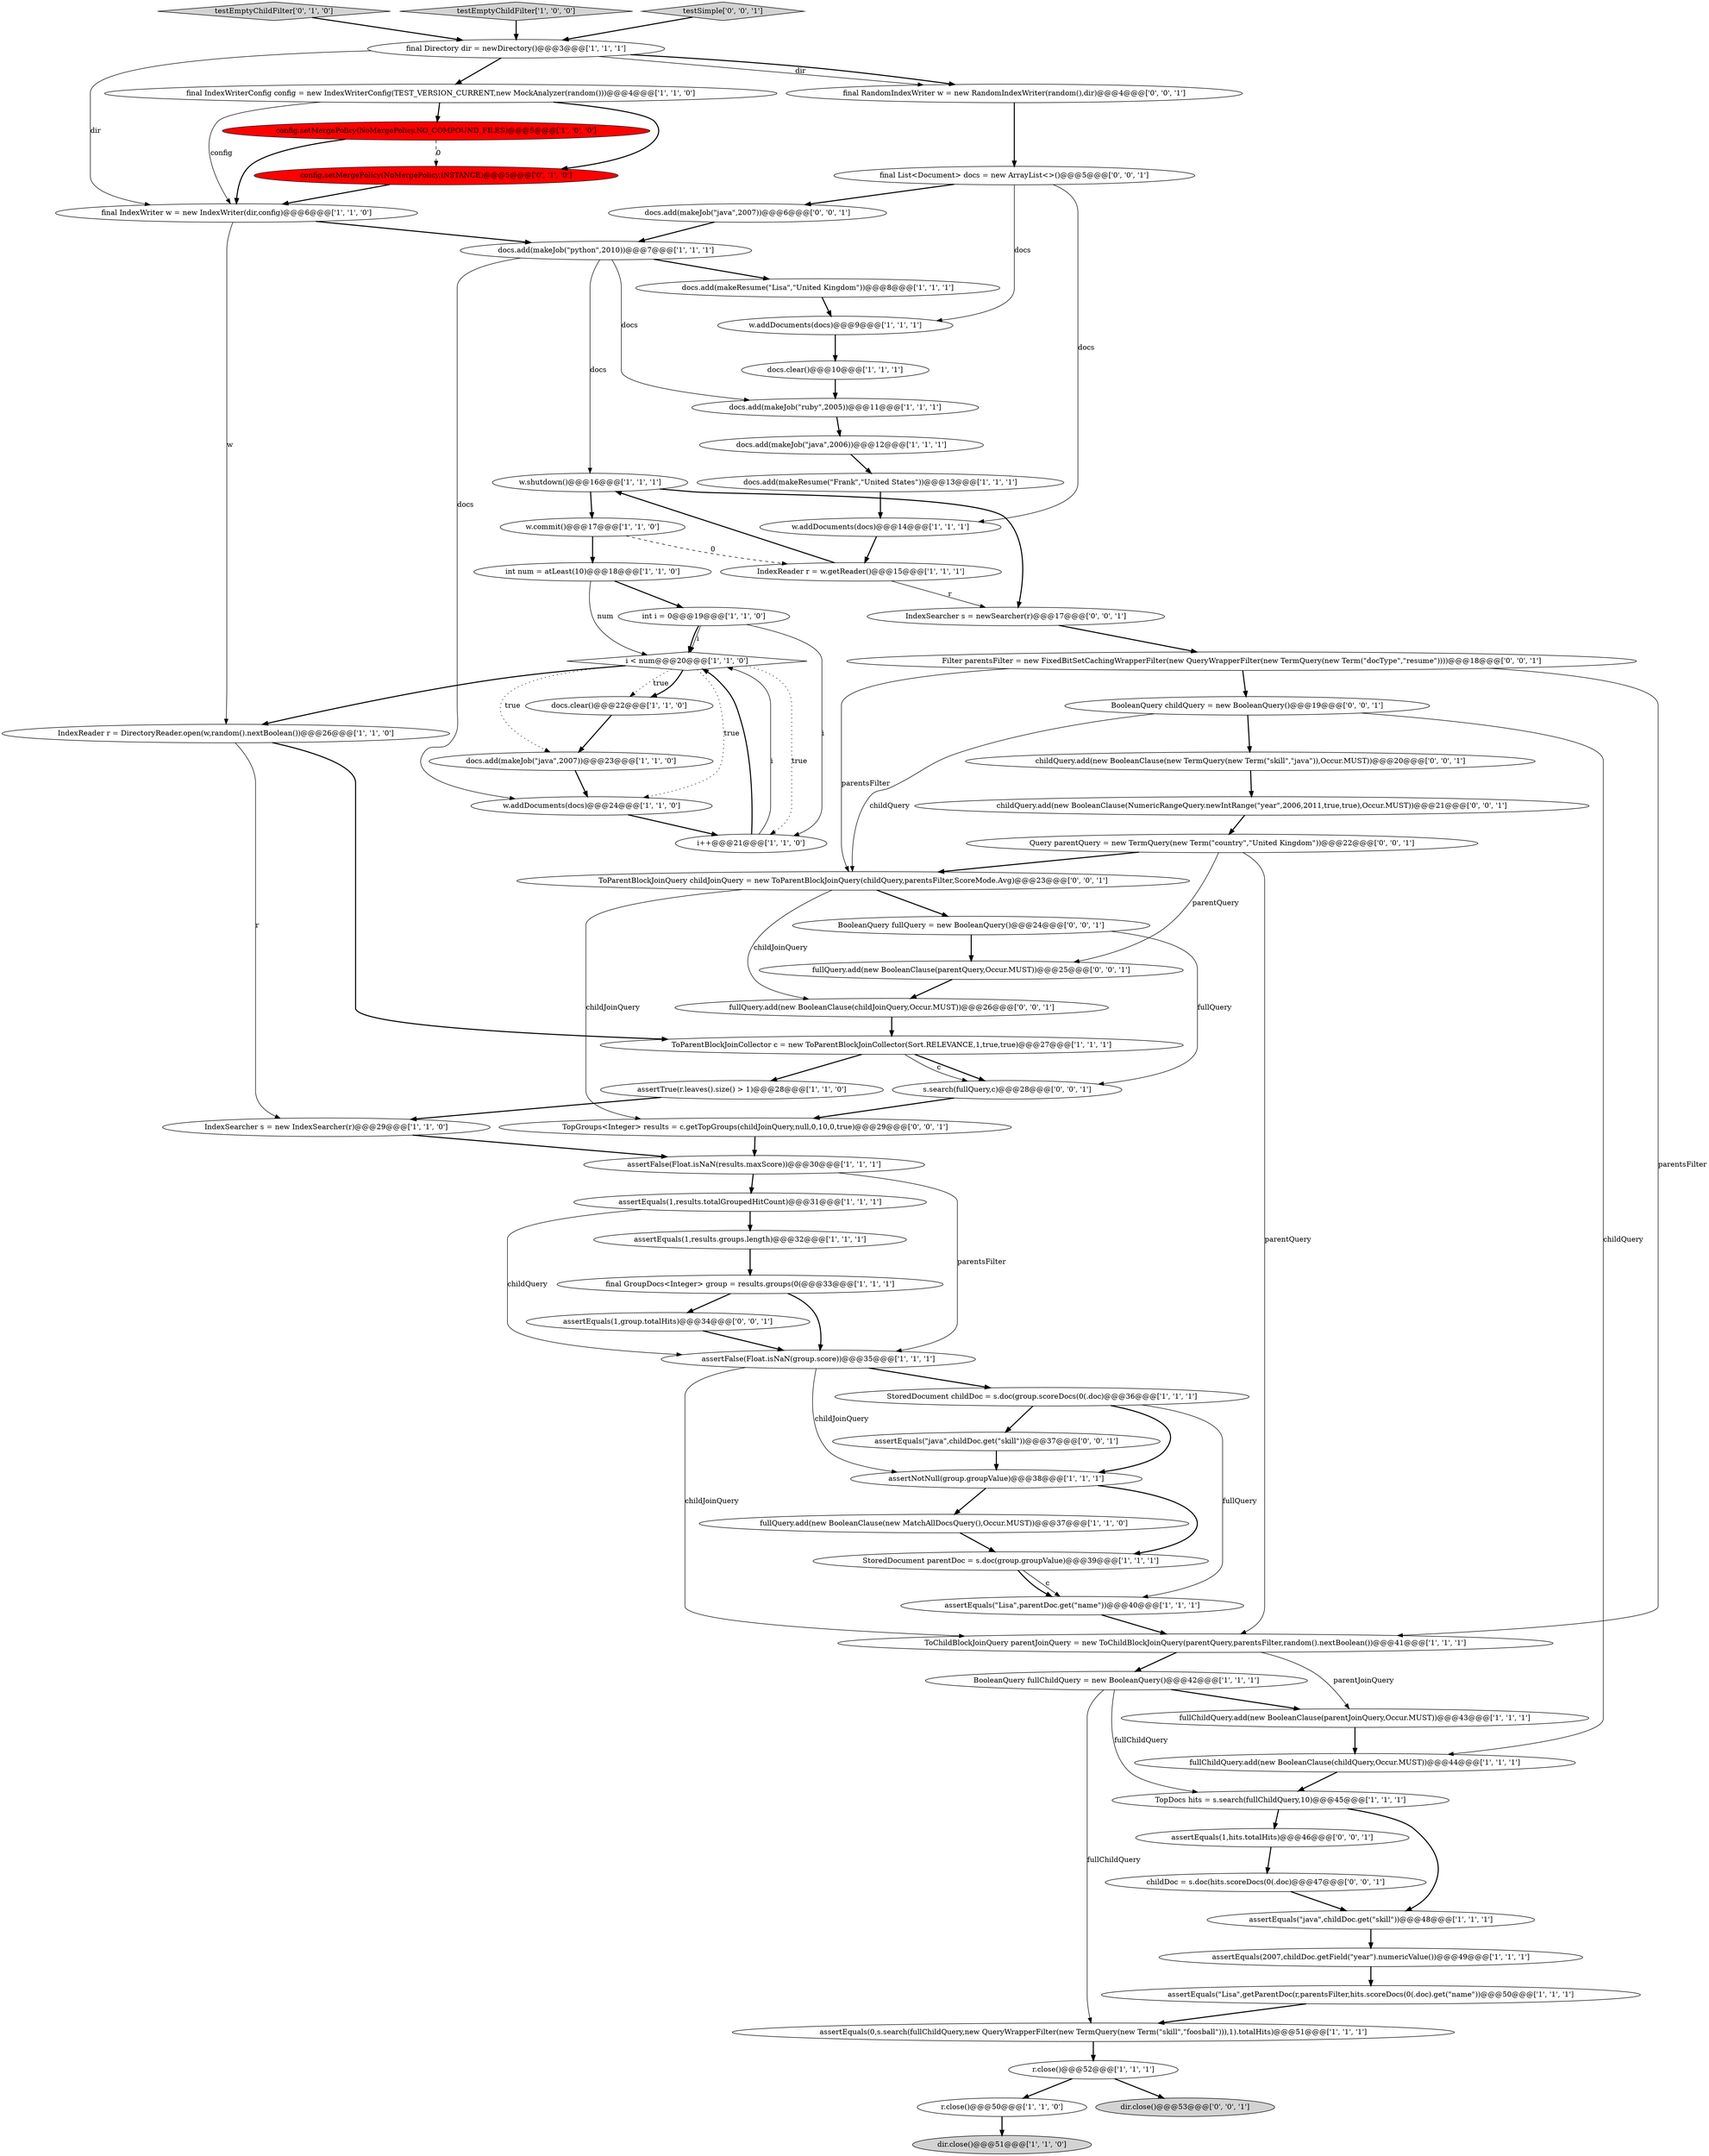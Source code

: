 digraph {
49 [style = filled, label = "config.setMergePolicy(NoMergePolicy.INSTANCE)@@@5@@@['0', '1', '0']", fillcolor = red, shape = ellipse image = "AAA1AAABBB2BBB"];
4 [style = filled, label = "assertEquals(\"Lisa\",getParentDoc(r,parentsFilter,hits.scoreDocs(0(.doc).get(\"name\"))@@@50@@@['1', '1', '1']", fillcolor = white, shape = ellipse image = "AAA0AAABBB1BBB"];
36 [style = filled, label = "docs.add(makeJob(\"java\",2006))@@@12@@@['1', '1', '1']", fillcolor = white, shape = ellipse image = "AAA0AAABBB1BBB"];
16 [style = filled, label = "ToParentBlockJoinCollector c = new ToParentBlockJoinCollector(Sort.RELEVANCE,1,true,true)@@@27@@@['1', '1', '1']", fillcolor = white, shape = ellipse image = "AAA0AAABBB1BBB"];
12 [style = filled, label = "docs.add(makeJob(\"python\",2010))@@@7@@@['1', '1', '1']", fillcolor = white, shape = ellipse image = "AAA0AAABBB1BBB"];
61 [style = filled, label = "BooleanQuery fullQuery = new BooleanQuery()@@@24@@@['0', '0', '1']", fillcolor = white, shape = ellipse image = "AAA0AAABBB3BBB"];
57 [style = filled, label = "IndexSearcher s = newSearcher(r)@@@17@@@['0', '0', '1']", fillcolor = white, shape = ellipse image = "AAA0AAABBB3BBB"];
29 [style = filled, label = "fullChildQuery.add(new BooleanClause(childQuery,Occur.MUST))@@@44@@@['1', '1', '1']", fillcolor = white, shape = ellipse image = "AAA0AAABBB1BBB"];
60 [style = filled, label = "fullQuery.add(new BooleanClause(childJoinQuery,Occur.MUST))@@@26@@@['0', '0', '1']", fillcolor = white, shape = ellipse image = "AAA0AAABBB3BBB"];
48 [style = filled, label = "IndexSearcher s = new IndexSearcher(r)@@@29@@@['1', '1', '0']", fillcolor = white, shape = ellipse image = "AAA0AAABBB1BBB"];
50 [style = filled, label = "testEmptyChildFilter['0', '1', '0']", fillcolor = lightgray, shape = diamond image = "AAA0AAABBB2BBB"];
28 [style = filled, label = "docs.add(makeJob(\"java\",2007))@@@23@@@['1', '1', '0']", fillcolor = white, shape = ellipse image = "AAA0AAABBB1BBB"];
69 [style = filled, label = "BooleanQuery childQuery = new BooleanQuery()@@@19@@@['0', '0', '1']", fillcolor = white, shape = ellipse image = "AAA0AAABBB3BBB"];
24 [style = filled, label = "dir.close()@@@51@@@['1', '1', '0']", fillcolor = lightgray, shape = ellipse image = "AAA0AAABBB1BBB"];
25 [style = filled, label = "final IndexWriterConfig config = new IndexWriterConfig(TEST_VERSION_CURRENT,new MockAnalyzer(random()))@@@4@@@['1', '1', '0']", fillcolor = white, shape = ellipse image = "AAA0AAABBB1BBB"];
46 [style = filled, label = "r.close()@@@50@@@['1', '1', '0']", fillcolor = white, shape = ellipse image = "AAA0AAABBB1BBB"];
35 [style = filled, label = "assertNotNull(group.groupValue)@@@38@@@['1', '1', '1']", fillcolor = white, shape = ellipse image = "AAA0AAABBB1BBB"];
2 [style = filled, label = "assertEquals(1,results.totalGroupedHitCount)@@@31@@@['1', '1', '1']", fillcolor = white, shape = ellipse image = "AAA0AAABBB1BBB"];
70 [style = filled, label = "final List<Document> docs = new ArrayList<>()@@@5@@@['0', '0', '1']", fillcolor = white, shape = ellipse image = "AAA0AAABBB3BBB"];
71 [style = filled, label = "fullQuery.add(new BooleanClause(parentQuery,Occur.MUST))@@@25@@@['0', '0', '1']", fillcolor = white, shape = ellipse image = "AAA0AAABBB3BBB"];
17 [style = filled, label = "final Directory dir = newDirectory()@@@3@@@['1', '1', '1']", fillcolor = white, shape = ellipse image = "AAA0AAABBB1BBB"];
44 [style = filled, label = "w.shutdown()@@@16@@@['1', '1', '1']", fillcolor = white, shape = ellipse image = "AAA0AAABBB1BBB"];
55 [style = filled, label = "final RandomIndexWriter w = new RandomIndexWriter(random(),dir)@@@4@@@['0', '0', '1']", fillcolor = white, shape = ellipse image = "AAA0AAABBB3BBB"];
1 [style = filled, label = "w.addDocuments(docs)@@@14@@@['1', '1', '1']", fillcolor = white, shape = ellipse image = "AAA0AAABBB1BBB"];
18 [style = filled, label = "i < num@@@20@@@['1', '1', '0']", fillcolor = white, shape = diamond image = "AAA0AAABBB1BBB"];
30 [style = filled, label = "i++@@@21@@@['1', '1', '0']", fillcolor = white, shape = ellipse image = "AAA0AAABBB1BBB"];
58 [style = filled, label = "dir.close()@@@53@@@['0', '0', '1']", fillcolor = lightgray, shape = ellipse image = "AAA0AAABBB3BBB"];
0 [style = filled, label = "assertFalse(Float.isNaN(results.maxScore))@@@30@@@['1', '1', '1']", fillcolor = white, shape = ellipse image = "AAA0AAABBB1BBB"];
5 [style = filled, label = "IndexReader r = DirectoryReader.open(w,random().nextBoolean())@@@26@@@['1', '1', '0']", fillcolor = white, shape = ellipse image = "AAA0AAABBB1BBB"];
32 [style = filled, label = "config.setMergePolicy(NoMergePolicy.NO_COMPOUND_FILES)@@@5@@@['1', '0', '0']", fillcolor = red, shape = ellipse image = "AAA1AAABBB1BBB"];
14 [style = filled, label = "assertEquals(2007,childDoc.getField(\"year\").numericValue())@@@49@@@['1', '1', '1']", fillcolor = white, shape = ellipse image = "AAA0AAABBB1BBB"];
39 [style = filled, label = "testEmptyChildFilter['1', '0', '0']", fillcolor = lightgray, shape = diamond image = "AAA0AAABBB1BBB"];
53 [style = filled, label = "childQuery.add(new BooleanClause(new TermQuery(new Term(\"skill\",\"java\")),Occur.MUST))@@@20@@@['0', '0', '1']", fillcolor = white, shape = ellipse image = "AAA0AAABBB3BBB"];
59 [style = filled, label = "s.search(fullQuery,c)@@@28@@@['0', '0', '1']", fillcolor = white, shape = ellipse image = "AAA0AAABBB3BBB"];
15 [style = filled, label = "assertEquals(1,results.groups.length)@@@32@@@['1', '1', '1']", fillcolor = white, shape = ellipse image = "AAA0AAABBB1BBB"];
27 [style = filled, label = "w.addDocuments(docs)@@@9@@@['1', '1', '1']", fillcolor = white, shape = ellipse image = "AAA0AAABBB1BBB"];
31 [style = filled, label = "assertTrue(r.leaves().size() > 1)@@@28@@@['1', '1', '0']", fillcolor = white, shape = ellipse image = "AAA0AAABBB1BBB"];
65 [style = filled, label = "docs.add(makeJob(\"java\",2007))@@@6@@@['0', '0', '1']", fillcolor = white, shape = ellipse image = "AAA0AAABBB3BBB"];
68 [style = filled, label = "TopGroups<Integer> results = c.getTopGroups(childJoinQuery,null,0,10,0,true)@@@29@@@['0', '0', '1']", fillcolor = white, shape = ellipse image = "AAA0AAABBB3BBB"];
38 [style = filled, label = "assertEquals(\"java\",childDoc.get(\"skill\"))@@@48@@@['1', '1', '1']", fillcolor = white, shape = ellipse image = "AAA0AAABBB1BBB"];
52 [style = filled, label = "ToParentBlockJoinQuery childJoinQuery = new ToParentBlockJoinQuery(childQuery,parentsFilter,ScoreMode.Avg)@@@23@@@['0', '0', '1']", fillcolor = white, shape = ellipse image = "AAA0AAABBB3BBB"];
54 [style = filled, label = "childDoc = s.doc(hits.scoreDocs(0(.doc)@@@47@@@['0', '0', '1']", fillcolor = white, shape = ellipse image = "AAA0AAABBB3BBB"];
20 [style = filled, label = "assertEquals(\"Lisa\",parentDoc.get(\"name\"))@@@40@@@['1', '1', '1']", fillcolor = white, shape = ellipse image = "AAA0AAABBB1BBB"];
10 [style = filled, label = "w.addDocuments(docs)@@@24@@@['1', '1', '0']", fillcolor = white, shape = ellipse image = "AAA0AAABBB1BBB"];
23 [style = filled, label = "assertFalse(Float.isNaN(group.score))@@@35@@@['1', '1', '1']", fillcolor = white, shape = ellipse image = "AAA0AAABBB1BBB"];
66 [style = filled, label = "assertEquals(\"java\",childDoc.get(\"skill\"))@@@37@@@['0', '0', '1']", fillcolor = white, shape = ellipse image = "AAA0AAABBB3BBB"];
67 [style = filled, label = "testSimple['0', '0', '1']", fillcolor = lightgray, shape = diamond image = "AAA0AAABBB3BBB"];
63 [style = filled, label = "Query parentQuery = new TermQuery(new Term(\"country\",\"United Kingdom\"))@@@22@@@['0', '0', '1']", fillcolor = white, shape = ellipse image = "AAA0AAABBB3BBB"];
64 [style = filled, label = "assertEquals(1,hits.totalHits)@@@46@@@['0', '0', '1']", fillcolor = white, shape = ellipse image = "AAA0AAABBB3BBB"];
13 [style = filled, label = "TopDocs hits = s.search(fullChildQuery,10)@@@45@@@['1', '1', '1']", fillcolor = white, shape = ellipse image = "AAA0AAABBB1BBB"];
26 [style = filled, label = "docs.add(makeResume(\"Frank\",\"United States\"))@@@13@@@['1', '1', '1']", fillcolor = white, shape = ellipse image = "AAA0AAABBB1BBB"];
33 [style = filled, label = "assertEquals(0,s.search(fullChildQuery,new QueryWrapperFilter(new TermQuery(new Term(\"skill\",\"foosball\"))),1).totalHits)@@@51@@@['1', '1', '1']", fillcolor = white, shape = ellipse image = "AAA0AAABBB1BBB"];
41 [style = filled, label = "docs.clear()@@@22@@@['1', '1', '0']", fillcolor = white, shape = ellipse image = "AAA0AAABBB1BBB"];
51 [style = filled, label = "childQuery.add(new BooleanClause(NumericRangeQuery.newIntRange(\"year\",2006,2011,true,true),Occur.MUST))@@@21@@@['0', '0', '1']", fillcolor = white, shape = ellipse image = "AAA0AAABBB3BBB"];
42 [style = filled, label = "final IndexWriter w = new IndexWriter(dir,config)@@@6@@@['1', '1', '0']", fillcolor = white, shape = ellipse image = "AAA0AAABBB1BBB"];
62 [style = filled, label = "assertEquals(1,group.totalHits)@@@34@@@['0', '0', '1']", fillcolor = white, shape = ellipse image = "AAA0AAABBB3BBB"];
6 [style = filled, label = "int i = 0@@@19@@@['1', '1', '0']", fillcolor = white, shape = ellipse image = "AAA0AAABBB1BBB"];
11 [style = filled, label = "r.close()@@@52@@@['1', '1', '1']", fillcolor = white, shape = ellipse image = "AAA0AAABBB1BBB"];
47 [style = filled, label = "w.commit()@@@17@@@['1', '1', '0']", fillcolor = white, shape = ellipse image = "AAA0AAABBB1BBB"];
21 [style = filled, label = "StoredDocument childDoc = s.doc(group.scoreDocs(0(.doc)@@@36@@@['1', '1', '1']", fillcolor = white, shape = ellipse image = "AAA0AAABBB1BBB"];
56 [style = filled, label = "Filter parentsFilter = new FixedBitSetCachingWrapperFilter(new QueryWrapperFilter(new TermQuery(new Term(\"docType\",\"resume\"))))@@@18@@@['0', '0', '1']", fillcolor = white, shape = ellipse image = "AAA0AAABBB3BBB"];
8 [style = filled, label = "docs.add(makeResume(\"Lisa\",\"United Kingdom\"))@@@8@@@['1', '1', '1']", fillcolor = white, shape = ellipse image = "AAA0AAABBB1BBB"];
45 [style = filled, label = "BooleanQuery fullChildQuery = new BooleanQuery()@@@42@@@['1', '1', '1']", fillcolor = white, shape = ellipse image = "AAA0AAABBB1BBB"];
19 [style = filled, label = "IndexReader r = w.getReader()@@@15@@@['1', '1', '1']", fillcolor = white, shape = ellipse image = "AAA0AAABBB1BBB"];
40 [style = filled, label = "int num = atLeast(10)@@@18@@@['1', '1', '0']", fillcolor = white, shape = ellipse image = "AAA0AAABBB1BBB"];
34 [style = filled, label = "docs.add(makeJob(\"ruby\",2005))@@@11@@@['1', '1', '1']", fillcolor = white, shape = ellipse image = "AAA0AAABBB1BBB"];
37 [style = filled, label = "fullChildQuery.add(new BooleanClause(parentJoinQuery,Occur.MUST))@@@43@@@['1', '1', '1']", fillcolor = white, shape = ellipse image = "AAA0AAABBB1BBB"];
22 [style = filled, label = "StoredDocument parentDoc = s.doc(group.groupValue)@@@39@@@['1', '1', '1']", fillcolor = white, shape = ellipse image = "AAA0AAABBB1BBB"];
9 [style = filled, label = "fullQuery.add(new BooleanClause(new MatchAllDocsQuery(),Occur.MUST))@@@37@@@['1', '1', '0']", fillcolor = white, shape = ellipse image = "AAA0AAABBB1BBB"];
43 [style = filled, label = "ToChildBlockJoinQuery parentJoinQuery = new ToChildBlockJoinQuery(parentQuery,parentsFilter,random().nextBoolean())@@@41@@@['1', '1', '1']", fillcolor = white, shape = ellipse image = "AAA0AAABBB1BBB"];
3 [style = filled, label = "docs.clear()@@@10@@@['1', '1', '1']", fillcolor = white, shape = ellipse image = "AAA0AAABBB1BBB"];
7 [style = filled, label = "final GroupDocs<Integer> group = results.groups(0(@@@33@@@['1', '1', '1']", fillcolor = white, shape = ellipse image = "AAA0AAABBB1BBB"];
25->49 [style = bold, label=""];
17->25 [style = bold, label=""];
21->20 [style = solid, label="fullQuery"];
7->62 [style = bold, label=""];
40->6 [style = bold, label=""];
70->65 [style = bold, label=""];
67->17 [style = bold, label=""];
17->42 [style = solid, label="dir"];
56->52 [style = solid, label="parentsFilter"];
45->13 [style = solid, label="fullChildQuery"];
11->46 [style = bold, label=""];
42->5 [style = solid, label="w"];
30->18 [style = bold, label=""];
71->60 [style = bold, label=""];
68->0 [style = bold, label=""];
41->28 [style = bold, label=""];
3->34 [style = bold, label=""];
19->44 [style = bold, label=""];
30->18 [style = solid, label="i"];
33->11 [style = bold, label=""];
31->48 [style = bold, label=""];
2->15 [style = bold, label=""];
20->43 [style = bold, label=""];
62->23 [style = bold, label=""];
21->35 [style = bold, label=""];
54->38 [style = bold, label=""];
22->20 [style = solid, label="c"];
8->27 [style = bold, label=""];
44->47 [style = bold, label=""];
70->27 [style = solid, label="docs"];
60->16 [style = bold, label=""];
70->1 [style = solid, label="docs"];
0->23 [style = solid, label="parentsFilter"];
46->24 [style = bold, label=""];
26->1 [style = bold, label=""];
65->12 [style = bold, label=""];
23->35 [style = solid, label="childJoinQuery"];
37->29 [style = bold, label=""];
61->71 [style = bold, label=""];
56->69 [style = bold, label=""];
66->35 [style = bold, label=""];
43->45 [style = bold, label=""];
69->52 [style = solid, label="childQuery"];
69->29 [style = solid, label="childQuery"];
59->68 [style = bold, label=""];
22->20 [style = bold, label=""];
34->36 [style = bold, label=""];
7->23 [style = bold, label=""];
61->59 [style = solid, label="fullQuery"];
18->41 [style = dotted, label="true"];
18->41 [style = bold, label=""];
1->19 [style = bold, label=""];
32->42 [style = bold, label=""];
17->55 [style = solid, label="dir"];
11->58 [style = bold, label=""];
51->63 [style = bold, label=""];
21->66 [style = bold, label=""];
44->57 [style = bold, label=""];
14->4 [style = bold, label=""];
40->18 [style = solid, label="num"];
9->22 [style = bold, label=""];
13->64 [style = bold, label=""];
47->40 [style = bold, label=""];
52->61 [style = bold, label=""];
35->9 [style = bold, label=""];
6->18 [style = bold, label=""];
63->43 [style = solid, label="parentQuery"];
50->17 [style = bold, label=""];
25->42 [style = solid, label="config"];
4->33 [style = bold, label=""];
45->33 [style = solid, label="fullChildQuery"];
17->55 [style = bold, label=""];
12->10 [style = solid, label="docs"];
5->16 [style = bold, label=""];
6->18 [style = solid, label="i"];
18->10 [style = dotted, label="true"];
55->70 [style = bold, label=""];
63->71 [style = solid, label="parentQuery"];
23->43 [style = solid, label="childJoinQuery"];
39->17 [style = bold, label=""];
32->49 [style = dashed, label="0"];
12->8 [style = bold, label=""];
16->31 [style = bold, label=""];
16->59 [style = bold, label=""];
63->52 [style = bold, label=""];
69->53 [style = bold, label=""];
19->57 [style = solid, label="r"];
47->19 [style = dashed, label="0"];
10->30 [style = bold, label=""];
12->34 [style = solid, label="docs"];
49->42 [style = bold, label=""];
12->44 [style = solid, label="docs"];
43->37 [style = solid, label="parentJoinQuery"];
28->10 [style = bold, label=""];
15->7 [style = bold, label=""];
53->51 [style = bold, label=""];
35->22 [style = bold, label=""];
0->2 [style = bold, label=""];
27->3 [style = bold, label=""];
25->32 [style = bold, label=""];
42->12 [style = bold, label=""];
36->26 [style = bold, label=""];
64->54 [style = bold, label=""];
2->23 [style = solid, label="childQuery"];
48->0 [style = bold, label=""];
38->14 [style = bold, label=""];
52->60 [style = solid, label="childJoinQuery"];
57->56 [style = bold, label=""];
52->68 [style = solid, label="childJoinQuery"];
23->21 [style = bold, label=""];
6->30 [style = solid, label="i"];
18->28 [style = dotted, label="true"];
18->5 [style = bold, label=""];
56->43 [style = solid, label="parentsFilter"];
13->38 [style = bold, label=""];
45->37 [style = bold, label=""];
16->59 [style = solid, label="c"];
5->48 [style = solid, label="r"];
18->30 [style = dotted, label="true"];
29->13 [style = bold, label=""];
}
